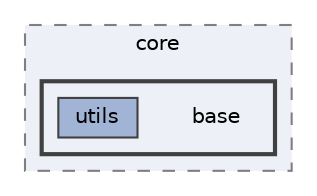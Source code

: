 digraph "repository/wom-core/src/main/java/com/sterlite/cal/wom/core/base"
{
 // LATEX_PDF_SIZE
  bgcolor="transparent";
  edge [fontname=Helvetica,fontsize=10,labelfontname=Helvetica,labelfontsize=10];
  node [fontname=Helvetica,fontsize=10,shape=box,height=0.2,width=0.4];
  compound=true
  subgraph clusterdir_f3087650734ef04fcba97d017ec41c9a {
    graph [ bgcolor="#edf0f7", pencolor="grey50", label="core", fontname=Helvetica,fontsize=10 style="filled,dashed", URL="dir_f3087650734ef04fcba97d017ec41c9a.html",tooltip=""]
  subgraph clusterdir_fcd8a5d60926a1fa5aec5dacf2987a6f {
    graph [ bgcolor="#edf0f7", pencolor="grey25", label="", fontname=Helvetica,fontsize=10 style="filled,bold", URL="dir_fcd8a5d60926a1fa5aec5dacf2987a6f.html",tooltip=""]
    dir_fcd8a5d60926a1fa5aec5dacf2987a6f [shape=plaintext, label="base"];
  dir_ddb66cc31434adbc0a40ca907477eed1 [label="utils", fillcolor="#a2b4d6", color="grey25", style="filled", URL="dir_ddb66cc31434adbc0a40ca907477eed1.html",tooltip=""];
  }
  }
}
